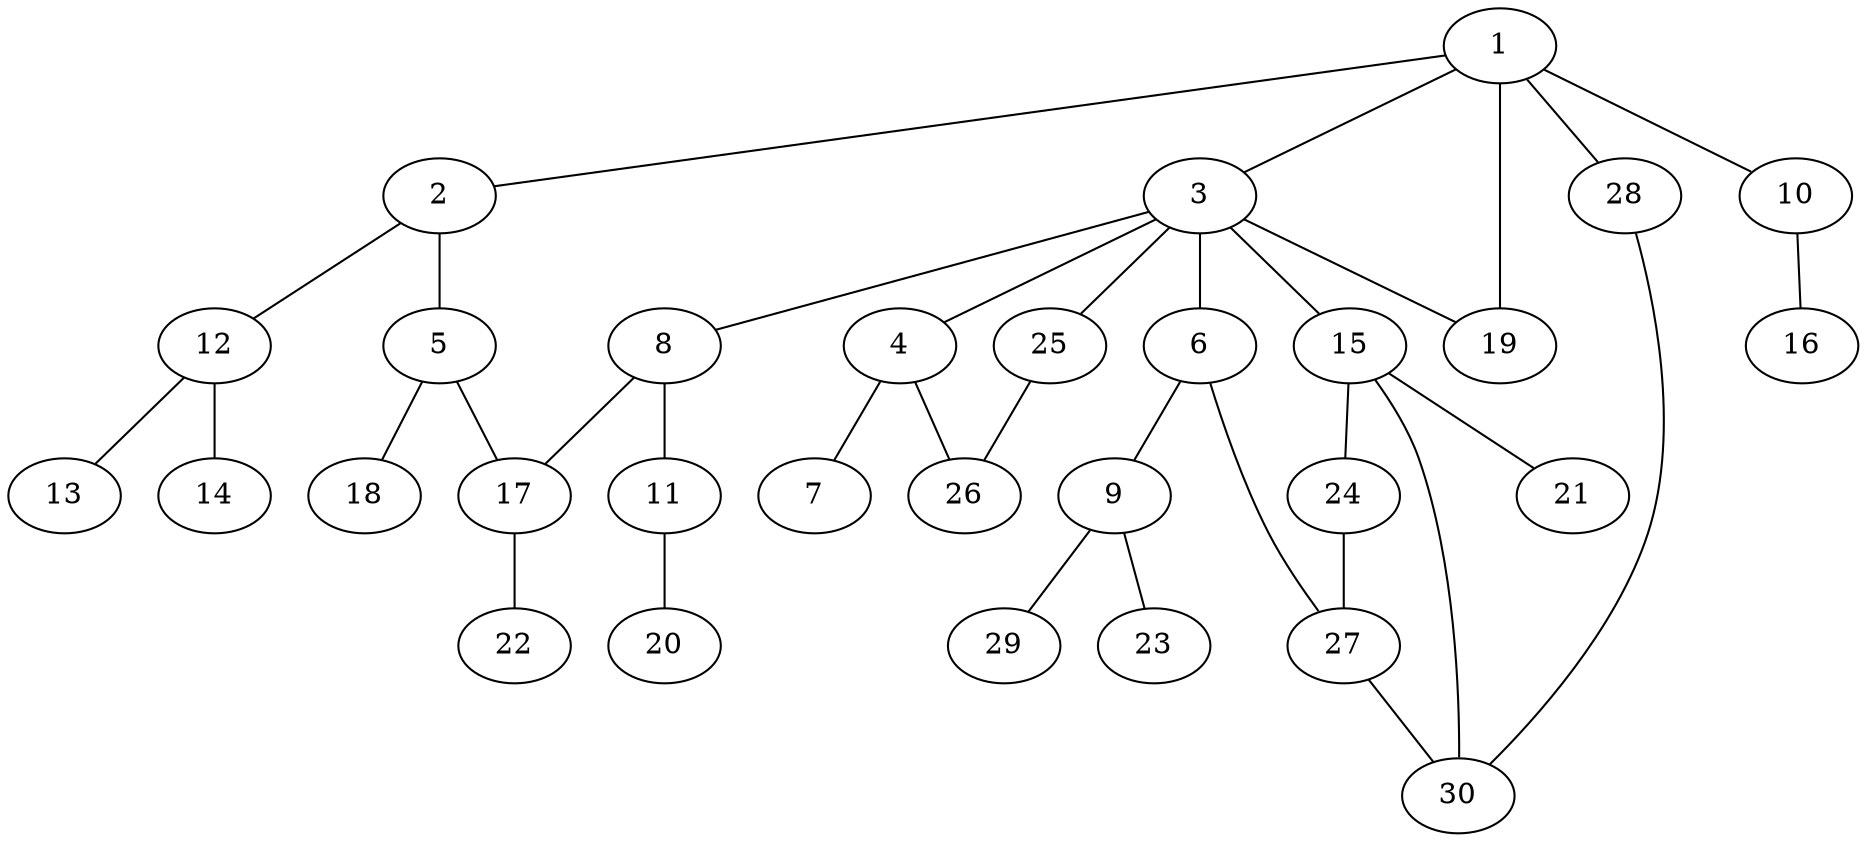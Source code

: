 graph graphname {1--2
1--3
1--10
1--19
1--28
2--5
2--12
3--4
3--6
3--8
3--15
3--19
3--25
4--7
4--26
5--17
5--18
6--9
6--27
8--11
8--17
9--23
9--29
10--16
11--20
12--13
12--14
15--21
15--24
15--30
17--22
24--27
25--26
27--30
28--30
}